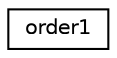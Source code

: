 digraph "Graphical Class Hierarchy"
{
  edge [fontname="Helvetica",fontsize="10",labelfontname="Helvetica",labelfontsize="10"];
  node [fontname="Helvetica",fontsize="10",shape=record];
  rankdir="LR";
  Node0 [label="order1",height=0.2,width=0.4,color="black", fillcolor="white", style="filled",URL="$classorder1.html",tooltip="tobedone "];
}
